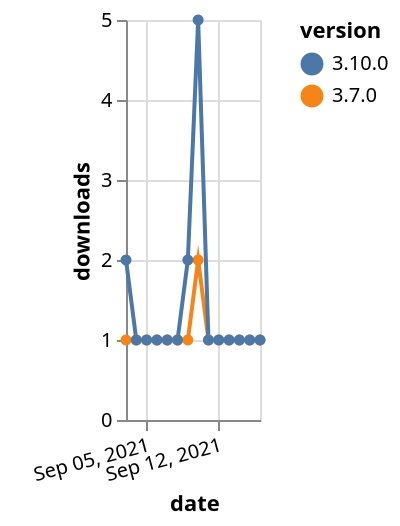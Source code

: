 {"$schema": "https://vega.github.io/schema/vega-lite/v5.json", "description": "A simple bar chart with embedded data.", "data": {"values": [{"date": "2021-09-03", "total": 286, "delta": 1, "version": "3.7.0"}, {"date": "2021-09-04", "total": 287, "delta": 1, "version": "3.7.0"}, {"date": "2021-09-05", "total": 288, "delta": 1, "version": "3.7.0"}, {"date": "2021-09-06", "total": 289, "delta": 1, "version": "3.7.0"}, {"date": "2021-09-07", "total": 290, "delta": 1, "version": "3.7.0"}, {"date": "2021-09-08", "total": 291, "delta": 1, "version": "3.7.0"}, {"date": "2021-09-09", "total": 292, "delta": 1, "version": "3.7.0"}, {"date": "2021-09-10", "total": 294, "delta": 2, "version": "3.7.0"}, {"date": "2021-09-11", "total": 295, "delta": 1, "version": "3.7.0"}, {"date": "2021-09-12", "total": 296, "delta": 1, "version": "3.7.0"}, {"date": "2021-09-13", "total": 297, "delta": 1, "version": "3.7.0"}, {"date": "2021-09-14", "total": 298, "delta": 1, "version": "3.7.0"}, {"date": "2021-09-15", "total": 299, "delta": 1, "version": "3.7.0"}, {"date": "2021-09-16", "total": 300, "delta": 1, "version": "3.7.0"}, {"date": "2021-09-03", "total": 317, "delta": 2, "version": "3.10.0"}, {"date": "2021-09-04", "total": 318, "delta": 1, "version": "3.10.0"}, {"date": "2021-09-05", "total": 319, "delta": 1, "version": "3.10.0"}, {"date": "2021-09-06", "total": 320, "delta": 1, "version": "3.10.0"}, {"date": "2021-09-07", "total": 321, "delta": 1, "version": "3.10.0"}, {"date": "2021-09-08", "total": 322, "delta": 1, "version": "3.10.0"}, {"date": "2021-09-09", "total": 324, "delta": 2, "version": "3.10.0"}, {"date": "2021-09-10", "total": 329, "delta": 5, "version": "3.10.0"}, {"date": "2021-09-11", "total": 330, "delta": 1, "version": "3.10.0"}, {"date": "2021-09-12", "total": 331, "delta": 1, "version": "3.10.0"}, {"date": "2021-09-13", "total": 332, "delta": 1, "version": "3.10.0"}, {"date": "2021-09-14", "total": 333, "delta": 1, "version": "3.10.0"}, {"date": "2021-09-15", "total": 334, "delta": 1, "version": "3.10.0"}, {"date": "2021-09-16", "total": 335, "delta": 1, "version": "3.10.0"}]}, "width": "container", "mark": {"type": "line", "point": {"filled": true}}, "encoding": {"x": {"field": "date", "type": "temporal", "timeUnit": "yearmonthdate", "title": "date", "axis": {"labelAngle": -15}}, "y": {"field": "delta", "type": "quantitative", "title": "downloads"}, "color": {"field": "version", "type": "nominal"}, "tooltip": {"field": "delta"}}}